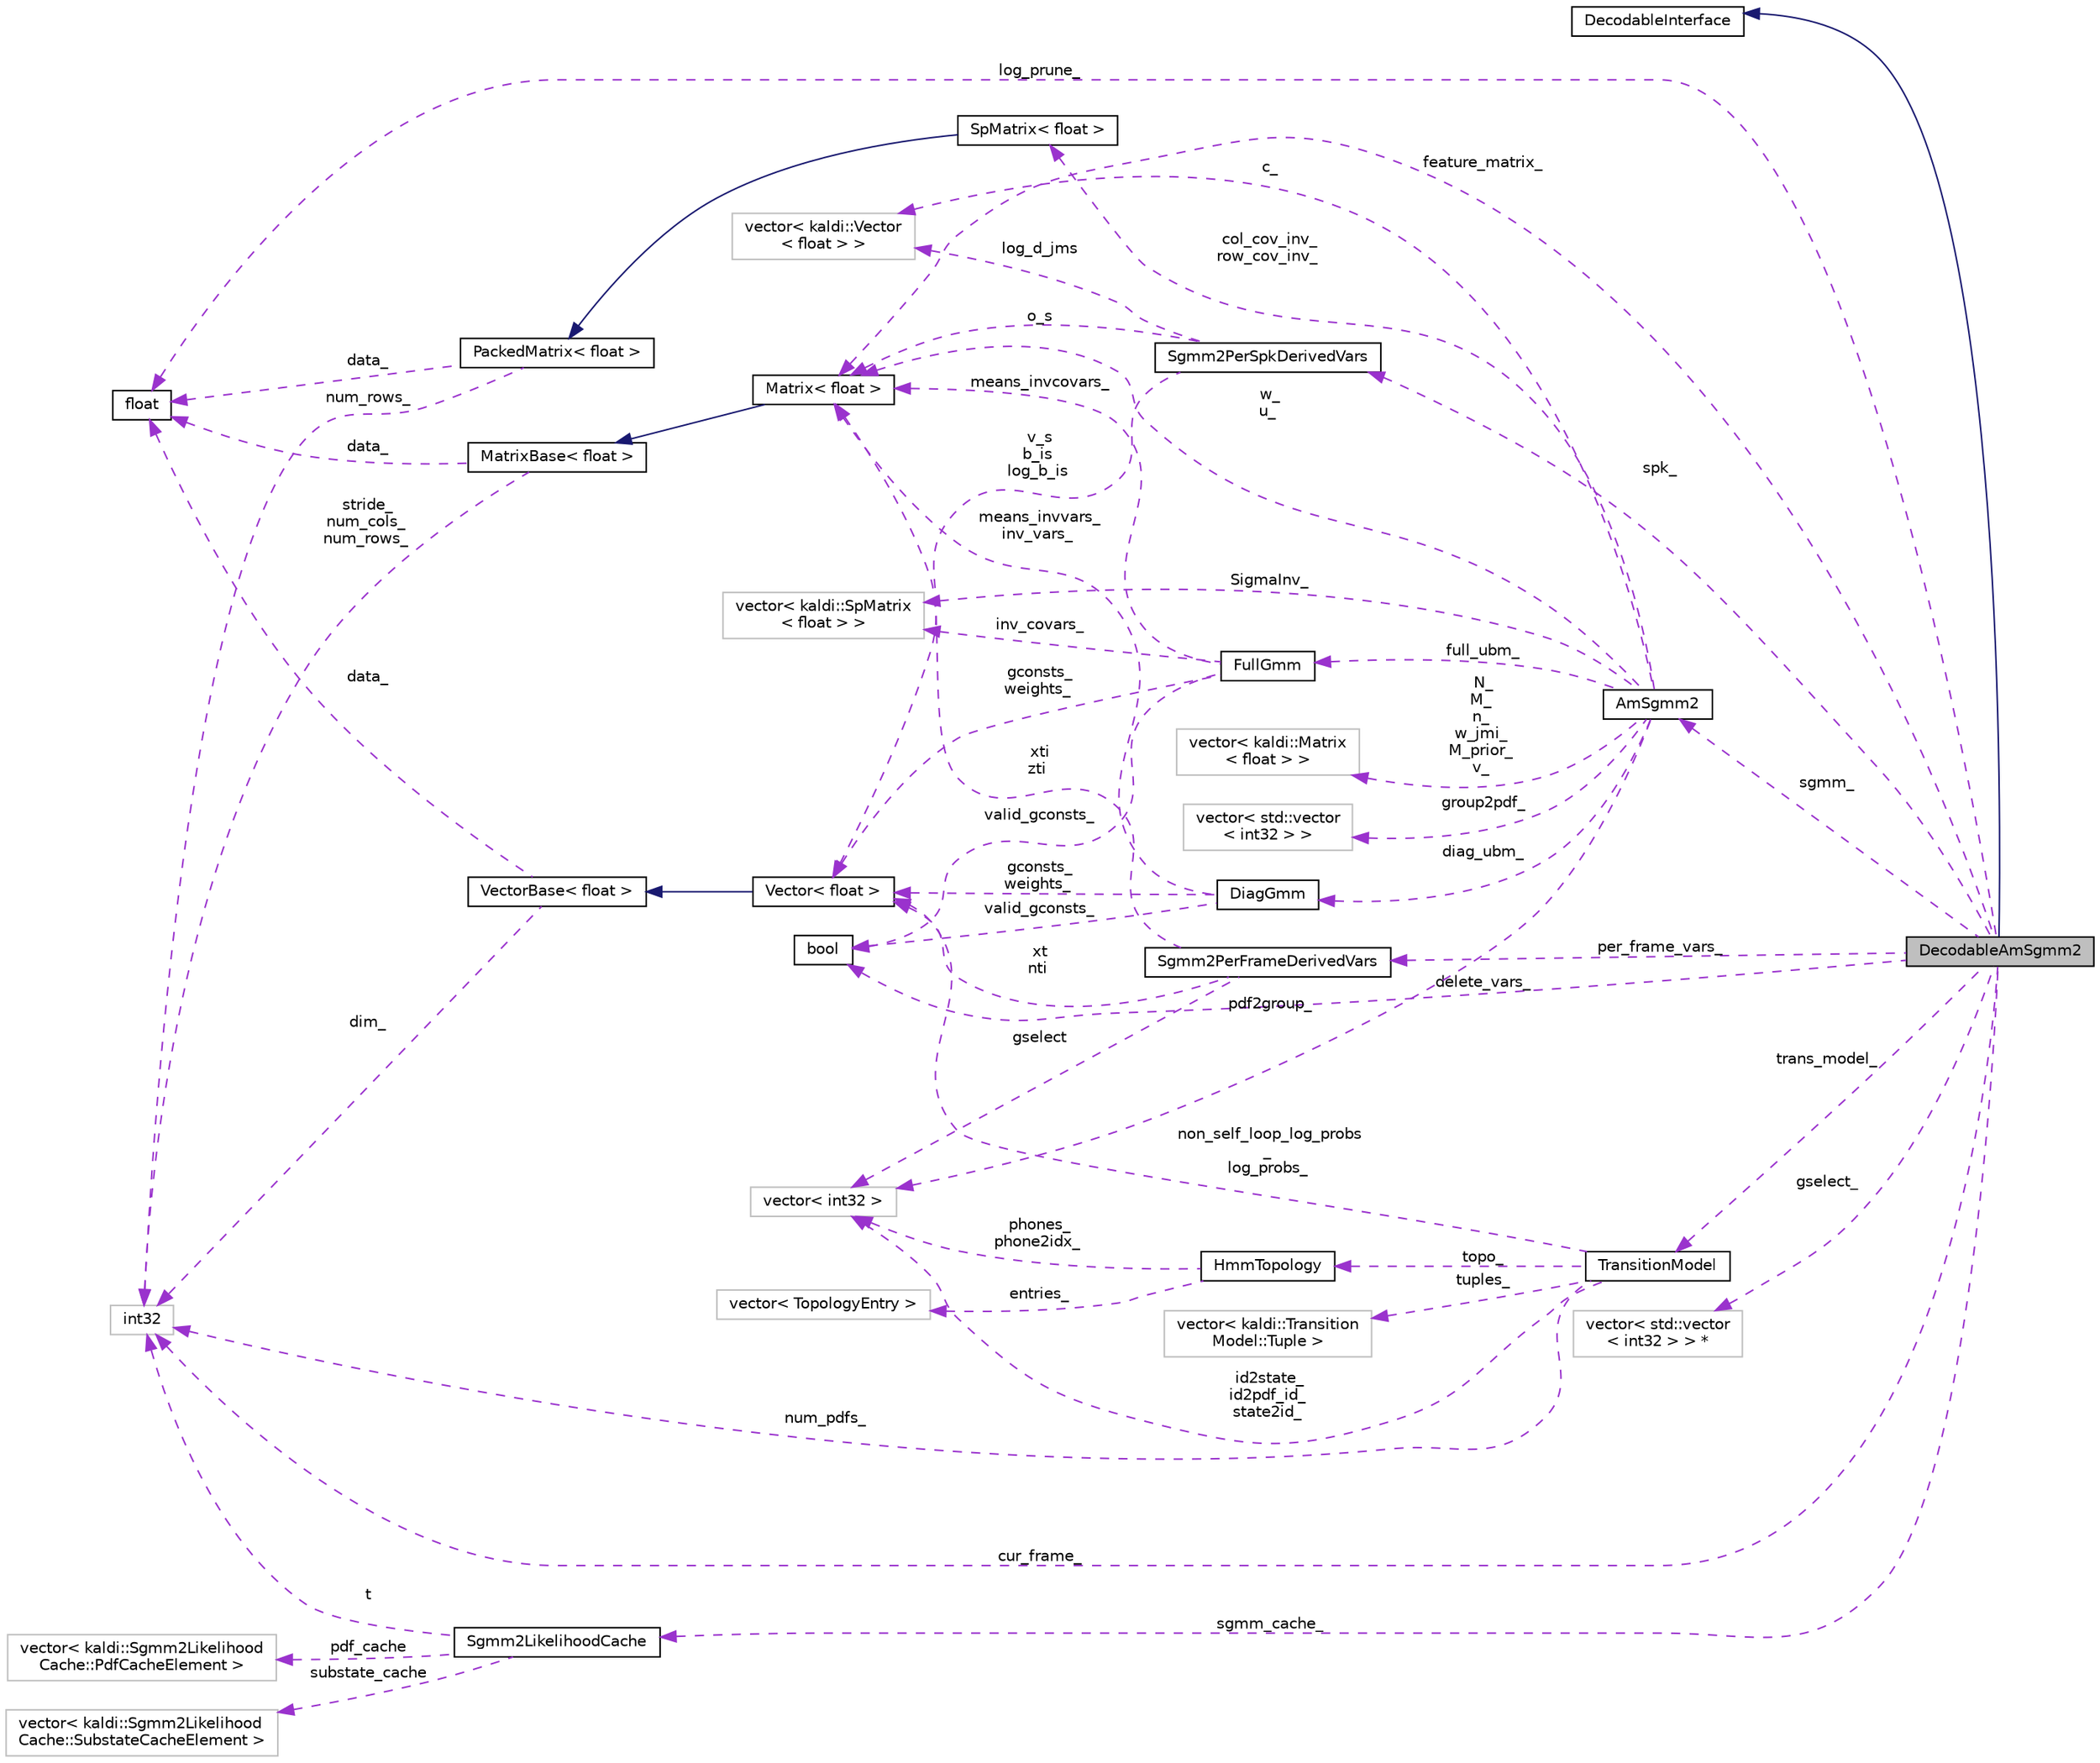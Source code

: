 digraph "DecodableAmSgmm2"
{
  edge [fontname="Helvetica",fontsize="10",labelfontname="Helvetica",labelfontsize="10"];
  node [fontname="Helvetica",fontsize="10",shape=record];
  rankdir="LR";
  Node3 [label="DecodableAmSgmm2",height=0.2,width=0.4,color="black", fillcolor="grey75", style="filled", fontcolor="black"];
  Node4 -> Node3 [dir="back",color="midnightblue",fontsize="10",style="solid",fontname="Helvetica"];
  Node4 [label="DecodableInterface",height=0.2,width=0.4,color="black", fillcolor="white", style="filled",URL="$classkaldi_1_1DecodableInterface.html",tooltip="DecodableInterface provides a link between the (acoustic-modeling and feature-processing) code and th..."];
  Node5 -> Node3 [dir="back",color="darkorchid3",fontsize="10",style="dashed",label=" log_prune_" ,fontname="Helvetica"];
  Node5 [label="float",height=0.2,width=0.4,color="black", fillcolor="white", style="filled",URL="$classfloat.html"];
  Node6 -> Node3 [dir="back",color="darkorchid3",fontsize="10",style="dashed",label=" feature_matrix_" ,fontname="Helvetica"];
  Node6 [label="Matrix\< float \>",height=0.2,width=0.4,color="black", fillcolor="white", style="filled",URL="$classkaldi_1_1Matrix.html"];
  Node7 -> Node6 [dir="back",color="midnightblue",fontsize="10",style="solid",fontname="Helvetica"];
  Node7 [label="MatrixBase\< float \>",height=0.2,width=0.4,color="black", fillcolor="white", style="filled",URL="$classkaldi_1_1MatrixBase.html"];
  Node5 -> Node7 [dir="back",color="darkorchid3",fontsize="10",style="dashed",label=" data_" ,fontname="Helvetica"];
  Node8 -> Node7 [dir="back",color="darkorchid3",fontsize="10",style="dashed",label=" stride_\nnum_cols_\nnum_rows_" ,fontname="Helvetica"];
  Node8 [label="int32",height=0.2,width=0.4,color="grey75", fillcolor="white", style="filled"];
  Node9 -> Node3 [dir="back",color="darkorchid3",fontsize="10",style="dashed",label=" sgmm_cache_" ,fontname="Helvetica"];
  Node9 [label="Sgmm2LikelihoodCache",height=0.2,width=0.4,color="black", fillcolor="white", style="filled",URL="$structkaldi_1_1Sgmm2LikelihoodCache.html",tooltip="Sgmm2LikelihoodCache caches SGMM likelihoods at two levels: the final pdf likelihoods, and the sub-state level likelihoods, which means that with the SCTM system we can avoid redundant computation. "];
  Node10 -> Node9 [dir="back",color="darkorchid3",fontsize="10",style="dashed",label=" pdf_cache" ,fontname="Helvetica"];
  Node10 [label="vector\< kaldi::Sgmm2Likelihood\lCache::PdfCacheElement \>",height=0.2,width=0.4,color="grey75", fillcolor="white", style="filled"];
  Node11 -> Node9 [dir="back",color="darkorchid3",fontsize="10",style="dashed",label=" substate_cache" ,fontname="Helvetica"];
  Node11 [label="vector\< kaldi::Sgmm2Likelihood\lCache::SubstateCacheElement \>",height=0.2,width=0.4,color="grey75", fillcolor="white", style="filled"];
  Node8 -> Node9 [dir="back",color="darkorchid3",fontsize="10",style="dashed",label=" t" ,fontname="Helvetica"];
  Node12 -> Node3 [dir="back",color="darkorchid3",fontsize="10",style="dashed",label=" delete_vars_" ,fontname="Helvetica"];
  Node12 [label="bool",height=0.2,width=0.4,color="black", fillcolor="white", style="filled",URL="$classbool.html"];
  Node13 -> Node3 [dir="back",color="darkorchid3",fontsize="10",style="dashed",label=" spk_" ,fontname="Helvetica"];
  Node13 [label="Sgmm2PerSpkDerivedVars",height=0.2,width=0.4,color="black", fillcolor="white", style="filled",URL="$classkaldi_1_1Sgmm2PerSpkDerivedVars.html"];
  Node6 -> Node13 [dir="back",color="darkorchid3",fontsize="10",style="dashed",label=" o_s" ,fontname="Helvetica"];
  Node14 -> Node13 [dir="back",color="darkorchid3",fontsize="10",style="dashed",label=" v_s\nb_is\nlog_b_is" ,fontname="Helvetica"];
  Node14 [label="Vector\< float \>",height=0.2,width=0.4,color="black", fillcolor="white", style="filled",URL="$classkaldi_1_1Vector.html"];
  Node15 -> Node14 [dir="back",color="midnightblue",fontsize="10",style="solid",fontname="Helvetica"];
  Node15 [label="VectorBase\< float \>",height=0.2,width=0.4,color="black", fillcolor="white", style="filled",URL="$classkaldi_1_1VectorBase.html"];
  Node5 -> Node15 [dir="back",color="darkorchid3",fontsize="10",style="dashed",label=" data_" ,fontname="Helvetica"];
  Node8 -> Node15 [dir="back",color="darkorchid3",fontsize="10",style="dashed",label=" dim_" ,fontname="Helvetica"];
  Node16 -> Node13 [dir="back",color="darkorchid3",fontsize="10",style="dashed",label=" log_d_jms" ,fontname="Helvetica"];
  Node16 [label="vector\< kaldi::Vector\l\< float \> \>",height=0.2,width=0.4,color="grey75", fillcolor="white", style="filled"];
  Node17 -> Node3 [dir="back",color="darkorchid3",fontsize="10",style="dashed",label=" sgmm_" ,fontname="Helvetica"];
  Node17 [label="AmSgmm2",height=0.2,width=0.4,color="black", fillcolor="white", style="filled",URL="$classkaldi_1_1AmSgmm2.html",tooltip="Class for definition of the subspace Gmm acoustic model. "];
  Node18 -> Node17 [dir="back",color="darkorchid3",fontsize="10",style="dashed",label=" full_ubm_" ,fontname="Helvetica"];
  Node18 [label="FullGmm",height=0.2,width=0.4,color="black", fillcolor="white", style="filled",URL="$classkaldi_1_1FullGmm.html",tooltip="Definition for Gaussian Mixture Model with full covariances. "];
  Node19 -> Node18 [dir="back",color="darkorchid3",fontsize="10",style="dashed",label=" inv_covars_" ,fontname="Helvetica"];
  Node19 [label="vector\< kaldi::SpMatrix\l\< float \> \>",height=0.2,width=0.4,color="grey75", fillcolor="white", style="filled"];
  Node6 -> Node18 [dir="back",color="darkorchid3",fontsize="10",style="dashed",label=" means_invcovars_" ,fontname="Helvetica"];
  Node12 -> Node18 [dir="back",color="darkorchid3",fontsize="10",style="dashed",label=" valid_gconsts_" ,fontname="Helvetica"];
  Node14 -> Node18 [dir="back",color="darkorchid3",fontsize="10",style="dashed",label=" gconsts_\nweights_" ,fontname="Helvetica"];
  Node20 -> Node17 [dir="back",color="darkorchid3",fontsize="10",style="dashed",label=" diag_ubm_" ,fontname="Helvetica"];
  Node20 [label="DiagGmm",height=0.2,width=0.4,color="black", fillcolor="white", style="filled",URL="$classkaldi_1_1DiagGmm.html",tooltip="Definition for Gaussian Mixture Model with diagonal covariances. "];
  Node6 -> Node20 [dir="back",color="darkorchid3",fontsize="10",style="dashed",label=" means_invvars_\ninv_vars_" ,fontname="Helvetica"];
  Node12 -> Node20 [dir="back",color="darkorchid3",fontsize="10",style="dashed",label=" valid_gconsts_" ,fontname="Helvetica"];
  Node14 -> Node20 [dir="back",color="darkorchid3",fontsize="10",style="dashed",label=" gconsts_\nweights_" ,fontname="Helvetica"];
  Node19 -> Node17 [dir="back",color="darkorchid3",fontsize="10",style="dashed",label=" SigmaInv_" ,fontname="Helvetica"];
  Node21 -> Node17 [dir="back",color="darkorchid3",fontsize="10",style="dashed",label=" pdf2group_" ,fontname="Helvetica"];
  Node21 [label="vector\< int32 \>",height=0.2,width=0.4,color="grey75", fillcolor="white", style="filled"];
  Node6 -> Node17 [dir="back",color="darkorchid3",fontsize="10",style="dashed",label=" w_\nu_" ,fontname="Helvetica"];
  Node16 -> Node17 [dir="back",color="darkorchid3",fontsize="10",style="dashed",label=" c_" ,fontname="Helvetica"];
  Node22 -> Node17 [dir="back",color="darkorchid3",fontsize="10",style="dashed",label=" N_\nM_\nn_\nw_jmi_\nM_prior_\nv_" ,fontname="Helvetica"];
  Node22 [label="vector\< kaldi::Matrix\l\< float \> \>",height=0.2,width=0.4,color="grey75", fillcolor="white", style="filled"];
  Node23 -> Node17 [dir="back",color="darkorchid3",fontsize="10",style="dashed",label=" group2pdf_" ,fontname="Helvetica"];
  Node23 [label="vector\< std::vector\l\< int32 \> \>",height=0.2,width=0.4,color="grey75", fillcolor="white", style="filled"];
  Node24 -> Node17 [dir="back",color="darkorchid3",fontsize="10",style="dashed",label=" col_cov_inv_\nrow_cov_inv_" ,fontname="Helvetica"];
  Node24 [label="SpMatrix\< float \>",height=0.2,width=0.4,color="black", fillcolor="white", style="filled",URL="$classkaldi_1_1SpMatrix.html"];
  Node25 -> Node24 [dir="back",color="midnightblue",fontsize="10",style="solid",fontname="Helvetica"];
  Node25 [label="PackedMatrix\< float \>",height=0.2,width=0.4,color="black", fillcolor="white", style="filled",URL="$classkaldi_1_1PackedMatrix.html"];
  Node5 -> Node25 [dir="back",color="darkorchid3",fontsize="10",style="dashed",label=" data_" ,fontname="Helvetica"];
  Node8 -> Node25 [dir="back",color="darkorchid3",fontsize="10",style="dashed",label=" num_rows_" ,fontname="Helvetica"];
  Node26 -> Node3 [dir="back",color="darkorchid3",fontsize="10",style="dashed",label=" gselect_" ,fontname="Helvetica"];
  Node26 [label="vector\< std::vector\l\< int32 \> \> *",height=0.2,width=0.4,color="grey75", fillcolor="white", style="filled"];
  Node27 -> Node3 [dir="back",color="darkorchid3",fontsize="10",style="dashed",label=" per_frame_vars_" ,fontname="Helvetica"];
  Node27 [label="Sgmm2PerFrameDerivedVars",height=0.2,width=0.4,color="black", fillcolor="white", style="filled",URL="$structkaldi_1_1Sgmm2PerFrameDerivedVars.html",tooltip="Holds the per-frame precomputed quantities x(t), x_{i}(t), z_{i}(t), and n_{i}(t) (cf..."];
  Node21 -> Node27 [dir="back",color="darkorchid3",fontsize="10",style="dashed",label=" gselect" ,fontname="Helvetica"];
  Node6 -> Node27 [dir="back",color="darkorchid3",fontsize="10",style="dashed",label=" xti\nzti" ,fontname="Helvetica"];
  Node14 -> Node27 [dir="back",color="darkorchid3",fontsize="10",style="dashed",label=" xt\nnti" ,fontname="Helvetica"];
  Node8 -> Node3 [dir="back",color="darkorchid3",fontsize="10",style="dashed",label=" cur_frame_" ,fontname="Helvetica"];
  Node28 -> Node3 [dir="back",color="darkorchid3",fontsize="10",style="dashed",label=" trans_model_" ,fontname="Helvetica"];
  Node28 [label="TransitionModel",height=0.2,width=0.4,color="black", fillcolor="white", style="filled",URL="$classkaldi_1_1TransitionModel.html"];
  Node29 -> Node28 [dir="back",color="darkorchid3",fontsize="10",style="dashed",label=" topo_" ,fontname="Helvetica"];
  Node29 [label="HmmTopology",height=0.2,width=0.4,color="black", fillcolor="white", style="filled",URL="$classkaldi_1_1HmmTopology.html",tooltip="A class for storing topology information for phones. "];
  Node21 -> Node29 [dir="back",color="darkorchid3",fontsize="10",style="dashed",label=" phones_\nphone2idx_" ,fontname="Helvetica"];
  Node30 -> Node29 [dir="back",color="darkorchid3",fontsize="10",style="dashed",label=" entries_" ,fontname="Helvetica"];
  Node30 [label="vector\< TopologyEntry \>",height=0.2,width=0.4,color="grey75", fillcolor="white", style="filled"];
  Node21 -> Node28 [dir="back",color="darkorchid3",fontsize="10",style="dashed",label=" id2state_\nid2pdf_id_\nstate2id_" ,fontname="Helvetica"];
  Node31 -> Node28 [dir="back",color="darkorchid3",fontsize="10",style="dashed",label=" tuples_" ,fontname="Helvetica"];
  Node31 [label="vector\< kaldi::Transition\lModel::Tuple \>",height=0.2,width=0.4,color="grey75", fillcolor="white", style="filled"];
  Node14 -> Node28 [dir="back",color="darkorchid3",fontsize="10",style="dashed",label=" non_self_loop_log_probs\l_\nlog_probs_" ,fontname="Helvetica"];
  Node8 -> Node28 [dir="back",color="darkorchid3",fontsize="10",style="dashed",label=" num_pdfs_" ,fontname="Helvetica"];
}
